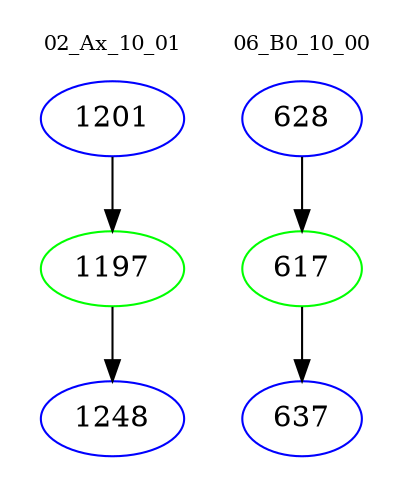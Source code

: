 digraph{
subgraph cluster_0 {
color = white
label = "02_Ax_10_01";
fontsize=10;
T0_1201 [label="1201", color="blue"]
T0_1201 -> T0_1197 [color="black"]
T0_1197 [label="1197", color="green"]
T0_1197 -> T0_1248 [color="black"]
T0_1248 [label="1248", color="blue"]
}
subgraph cluster_1 {
color = white
label = "06_B0_10_00";
fontsize=10;
T1_628 [label="628", color="blue"]
T1_628 -> T1_617 [color="black"]
T1_617 [label="617", color="green"]
T1_617 -> T1_637 [color="black"]
T1_637 [label="637", color="blue"]
}
}
